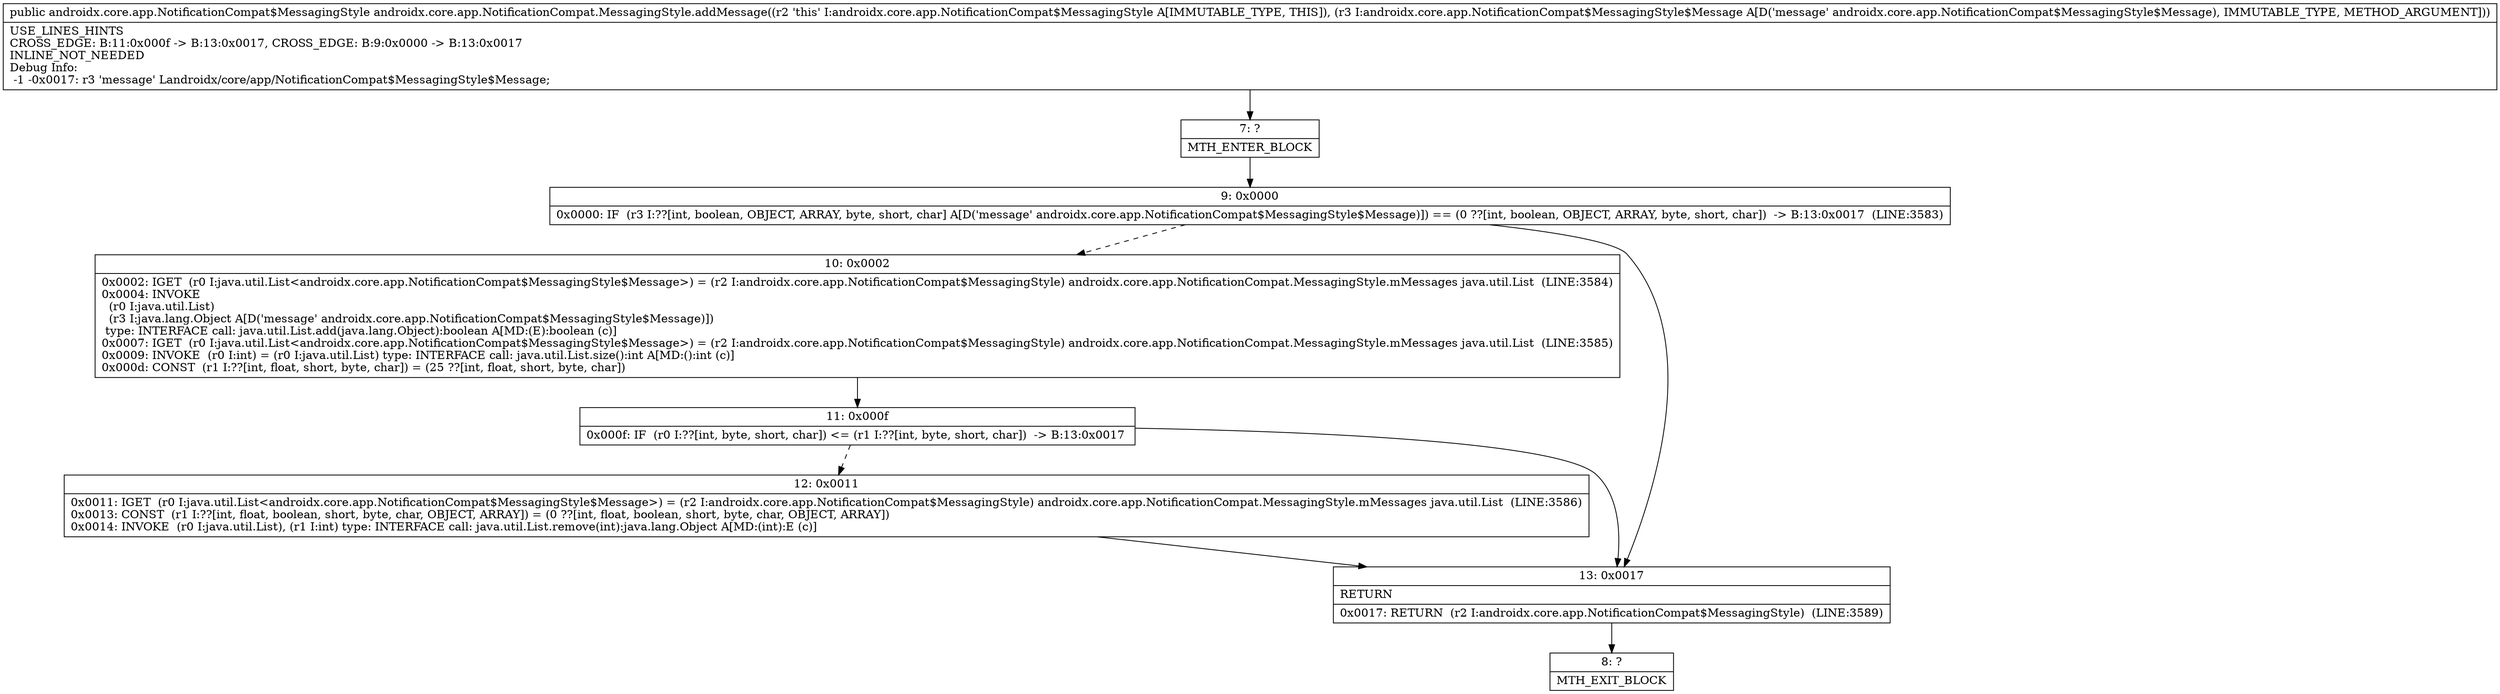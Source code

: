 digraph "CFG forandroidx.core.app.NotificationCompat.MessagingStyle.addMessage(Landroidx\/core\/app\/NotificationCompat$MessagingStyle$Message;)Landroidx\/core\/app\/NotificationCompat$MessagingStyle;" {
Node_7 [shape=record,label="{7\:\ ?|MTH_ENTER_BLOCK\l}"];
Node_9 [shape=record,label="{9\:\ 0x0000|0x0000: IF  (r3 I:??[int, boolean, OBJECT, ARRAY, byte, short, char] A[D('message' androidx.core.app.NotificationCompat$MessagingStyle$Message)]) == (0 ??[int, boolean, OBJECT, ARRAY, byte, short, char])  \-\> B:13:0x0017  (LINE:3583)\l}"];
Node_10 [shape=record,label="{10\:\ 0x0002|0x0002: IGET  (r0 I:java.util.List\<androidx.core.app.NotificationCompat$MessagingStyle$Message\>) = (r2 I:androidx.core.app.NotificationCompat$MessagingStyle) androidx.core.app.NotificationCompat.MessagingStyle.mMessages java.util.List  (LINE:3584)\l0x0004: INVOKE  \l  (r0 I:java.util.List)\l  (r3 I:java.lang.Object A[D('message' androidx.core.app.NotificationCompat$MessagingStyle$Message)])\l type: INTERFACE call: java.util.List.add(java.lang.Object):boolean A[MD:(E):boolean (c)]\l0x0007: IGET  (r0 I:java.util.List\<androidx.core.app.NotificationCompat$MessagingStyle$Message\>) = (r2 I:androidx.core.app.NotificationCompat$MessagingStyle) androidx.core.app.NotificationCompat.MessagingStyle.mMessages java.util.List  (LINE:3585)\l0x0009: INVOKE  (r0 I:int) = (r0 I:java.util.List) type: INTERFACE call: java.util.List.size():int A[MD:():int (c)]\l0x000d: CONST  (r1 I:??[int, float, short, byte, char]) = (25 ??[int, float, short, byte, char]) \l}"];
Node_11 [shape=record,label="{11\:\ 0x000f|0x000f: IF  (r0 I:??[int, byte, short, char]) \<= (r1 I:??[int, byte, short, char])  \-\> B:13:0x0017 \l}"];
Node_12 [shape=record,label="{12\:\ 0x0011|0x0011: IGET  (r0 I:java.util.List\<androidx.core.app.NotificationCompat$MessagingStyle$Message\>) = (r2 I:androidx.core.app.NotificationCompat$MessagingStyle) androidx.core.app.NotificationCompat.MessagingStyle.mMessages java.util.List  (LINE:3586)\l0x0013: CONST  (r1 I:??[int, float, boolean, short, byte, char, OBJECT, ARRAY]) = (0 ??[int, float, boolean, short, byte, char, OBJECT, ARRAY]) \l0x0014: INVOKE  (r0 I:java.util.List), (r1 I:int) type: INTERFACE call: java.util.List.remove(int):java.lang.Object A[MD:(int):E (c)]\l}"];
Node_13 [shape=record,label="{13\:\ 0x0017|RETURN\l|0x0017: RETURN  (r2 I:androidx.core.app.NotificationCompat$MessagingStyle)  (LINE:3589)\l}"];
Node_8 [shape=record,label="{8\:\ ?|MTH_EXIT_BLOCK\l}"];
MethodNode[shape=record,label="{public androidx.core.app.NotificationCompat$MessagingStyle androidx.core.app.NotificationCompat.MessagingStyle.addMessage((r2 'this' I:androidx.core.app.NotificationCompat$MessagingStyle A[IMMUTABLE_TYPE, THIS]), (r3 I:androidx.core.app.NotificationCompat$MessagingStyle$Message A[D('message' androidx.core.app.NotificationCompat$MessagingStyle$Message), IMMUTABLE_TYPE, METHOD_ARGUMENT]))  | USE_LINES_HINTS\lCROSS_EDGE: B:11:0x000f \-\> B:13:0x0017, CROSS_EDGE: B:9:0x0000 \-\> B:13:0x0017\lINLINE_NOT_NEEDED\lDebug Info:\l  \-1 \-0x0017: r3 'message' Landroidx\/core\/app\/NotificationCompat$MessagingStyle$Message;\l}"];
MethodNode -> Node_7;Node_7 -> Node_9;
Node_9 -> Node_10[style=dashed];
Node_9 -> Node_13;
Node_10 -> Node_11;
Node_11 -> Node_12[style=dashed];
Node_11 -> Node_13;
Node_12 -> Node_13;
Node_13 -> Node_8;
}

